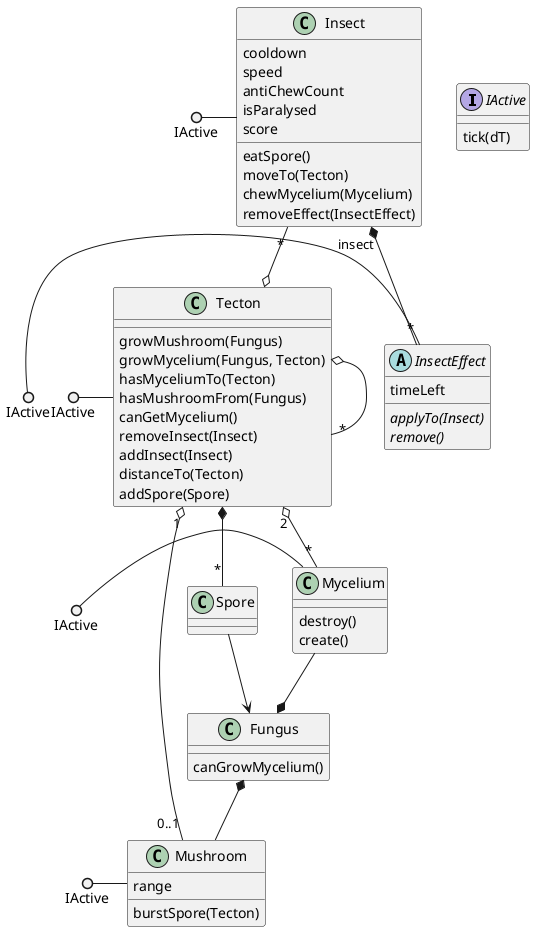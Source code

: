 @startuml classes
interface IActive {
    tick(dT)
}
class Tecton {
    growMushroom(Fungus)
    growMycelium(Fungus, Tecton)
    hasMyceliumTo(Tecton)
    hasMushroomFrom(Fungus)
    canGetMycelium()
    removeInsect(Insect)
    addInsect(Insect)
    distanceTo(Tecton)
    addSpore(Spore)
}
class Fungus {
    canGrowMycelium()
}
class Mycelium {
    destroy()
    create()
}
class Mushroom {
    burstSpore(Tecton)
    range
}
class Spore
class Insect {
    cooldown
    speed
    antiChewCount
    isParalysed
    score
    eatSpore()
    moveTo(Tecton)
    chewMycelium(Mycelium)
    removeEffect(InsectEffect)
}
abstract InsectEffect {
    timeLeft
    {abstract} applyTo(Insect)
    {abstract} remove()
}

IActive ()- Tecton
IActive ()- Mushroom
IActive ()- Mycelium
IActive ()- Insect
IActive ()- InsectEffect

Tecton o-- "*" Tecton
Tecton "2" o-- "*" Mycelium
Tecton *-- "*" Spore
Tecton "1" o-- "0..1" Mushroom

Mycelium --* Fungus

Insect "insect" *-- "*" InsectEffect
Insect "*" --o Tecton

Spore --> Fungus

Fungus *-- Mushroom
@enduml